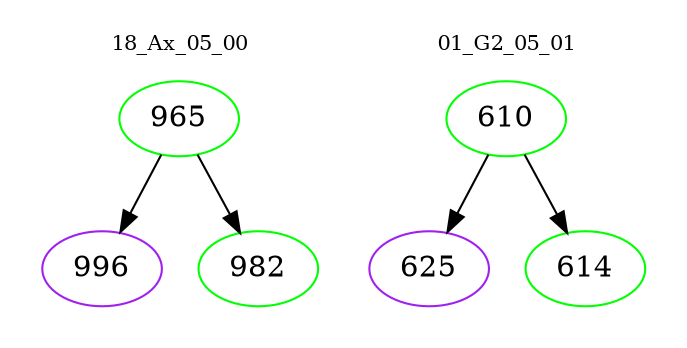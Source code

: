 digraph{
subgraph cluster_0 {
color = white
label = "18_Ax_05_00";
fontsize=10;
T0_965 [label="965", color="green"]
T0_965 -> T0_996 [color="black"]
T0_996 [label="996", color="purple"]
T0_965 -> T0_982 [color="black"]
T0_982 [label="982", color="green"]
}
subgraph cluster_1 {
color = white
label = "01_G2_05_01";
fontsize=10;
T1_610 [label="610", color="green"]
T1_610 -> T1_625 [color="black"]
T1_625 [label="625", color="purple"]
T1_610 -> T1_614 [color="black"]
T1_614 [label="614", color="green"]
}
}
